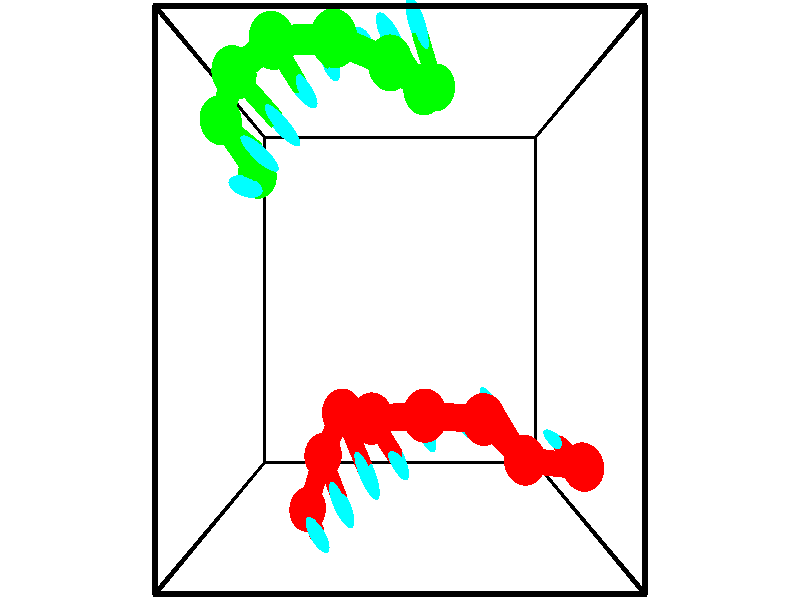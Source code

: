 // switches for output
#declare DRAW_BASES = 1; // possible values are 0, 1; only relevant for DNA ribbons
#declare DRAW_BASES_TYPE = 3; // possible values are 1, 2, 3; only relevant for DNA ribbons
#declare DRAW_FOG = 0; // set to 1 to enable fog

#include "colors.inc"

#include "transforms.inc"
background { rgb <1, 1, 1>}

#default {
   normal{
       ripples 0.25
       frequency 0.20
       turbulence 0.2
       lambda 5
   }
	finish {
		phong 0.1
		phong_size 40.
	}
}

// original window dimensions: 1024x640


// camera settings

camera {
	sky <-0, 1, 0>
	up <-0, 1, 0>
	right 1.6 * <1, 0, 0>
	location <2.5, 2.5, 11.1562>
	look_at <2.5, 2.5, 2.5>
	direction <0, 0, -8.6562>
	angle 67.0682
}


# declare cpy_camera_pos = <2.5, 2.5, 11.1562>;
# if (DRAW_FOG = 1)
fog {
	fog_type 2
	up vnormalize(cpy_camera_pos)
	color rgbt<1,1,1,0.3>
	distance 1e-5
	fog_alt 3e-3
	fog_offset 4
}
# end


// LIGHTS

# declare lum = 6;
global_settings {
	ambient_light rgb lum * <0.05, 0.05, 0.05>
	max_trace_level 15
}# declare cpy_direct_light_amount = 0.25;
light_source
{	1000 * <-1, -1, 1>,
	rgb lum * cpy_direct_light_amount
	parallel
}

light_source
{	1000 * <1, 1, -1>,
	rgb lum * cpy_direct_light_amount
	parallel
}

// strand 0

// nucleotide -1

// particle -1
sphere {
	<4.782700, 0.765379, 3.629395> 0.250000
	pigment { color rgbt <1,0,0,0> }
	no_shadow
}
cylinder {
	<4.707245, 0.831848, 3.242241>,  <4.661972, 0.871729, 3.009948>, 0.100000
	pigment { color rgbt <1,0,0,0> }
	no_shadow
}
cylinder {
	<4.707245, 0.831848, 3.242241>,  <4.782700, 0.765379, 3.629395>, 0.100000
	pigment { color rgbt <1,0,0,0> }
	no_shadow
}

// particle -1
sphere {
	<4.707245, 0.831848, 3.242241> 0.100000
	pigment { color rgbt <1,0,0,0> }
	no_shadow
}
sphere {
	0, 1
	scale<0.080000,0.200000,0.300000>
	matrix <0.524076, 0.850540, 0.043885,
		0.830518, -0.498967, -0.247531,
		-0.188638, 0.166172, -0.967885,
		4.650653, 0.881700, 2.951875>
	pigment { color rgbt <0,1,1,0> }
	no_shadow
}
cylinder {
	<4.005339, 0.888905, 3.865290>,  <4.782700, 0.765379, 3.629395>, 0.130000
	pigment { color rgbt <1,0,0,0> }
	no_shadow
}

// nucleotide -1

// particle -1
sphere {
	<4.005339, 0.888905, 3.865290> 0.250000
	pigment { color rgbt <1,0,0,0> }
	no_shadow
}
cylinder {
	<3.834351, 1.144440, 3.609428>,  <3.731757, 1.297760, 3.455912>, 0.100000
	pigment { color rgbt <1,0,0,0> }
	no_shadow
}
cylinder {
	<3.834351, 1.144440, 3.609428>,  <4.005339, 0.888905, 3.865290>, 0.100000
	pigment { color rgbt <1,0,0,0> }
	no_shadow
}

// particle -1
sphere {
	<3.834351, 1.144440, 3.609428> 0.100000
	pigment { color rgbt <1,0,0,0> }
	no_shadow
}
sphere {
	0, 1
	scale<0.080000,0.200000,0.300000>
	matrix <-0.805396, -0.590495, -0.051505,
		-0.410615, 0.493157, 0.766936,
		-0.427472, 0.638836, -0.639653,
		3.706109, 1.336091, 3.417532>
	pigment { color rgbt <0,1,1,0> }
	no_shadow
}
cylinder {
	<3.462850, 1.355682, 4.210976>,  <4.005339, 0.888905, 3.865290>, 0.130000
	pigment { color rgbt <1,0,0,0> }
	no_shadow
}

// nucleotide -1

// particle -1
sphere {
	<3.462850, 1.355682, 4.210976> 0.250000
	pigment { color rgbt <1,0,0,0> }
	no_shadow
}
cylinder {
	<3.396523, 1.264191, 3.827271>,  <3.356726, 1.209296, 3.597047>, 0.100000
	pigment { color rgbt <1,0,0,0> }
	no_shadow
}
cylinder {
	<3.396523, 1.264191, 3.827271>,  <3.462850, 1.355682, 4.210976>, 0.100000
	pigment { color rgbt <1,0,0,0> }
	no_shadow
}

// particle -1
sphere {
	<3.396523, 1.264191, 3.827271> 0.100000
	pigment { color rgbt <1,0,0,0> }
	no_shadow
}
sphere {
	0, 1
	scale<0.080000,0.200000,0.300000>
	matrix <-0.788370, -0.553621, 0.268283,
		-0.592432, 0.800742, -0.088522,
		-0.165818, -0.228727, -0.959264,
		3.346777, 1.195572, 3.539491>
	pigment { color rgbt <0,1,1,0> }
	no_shadow
}
cylinder {
	<2.778867, 1.421815, 4.394653>,  <3.462850, 1.355682, 4.210976>, 0.130000
	pigment { color rgbt <1,0,0,0> }
	no_shadow
}

// nucleotide -1

// particle -1
sphere {
	<2.778867, 1.421815, 4.394653> 0.250000
	pigment { color rgbt <1,0,0,0> }
	no_shadow
}
cylinder {
	<2.801590, 1.256454, 4.031143>,  <2.815223, 1.157238, 3.813037>, 0.100000
	pigment { color rgbt <1,0,0,0> }
	no_shadow
}
cylinder {
	<2.801590, 1.256454, 4.031143>,  <2.778867, 1.421815, 4.394653>, 0.100000
	pigment { color rgbt <1,0,0,0> }
	no_shadow
}

// particle -1
sphere {
	<2.801590, 1.256454, 4.031143> 0.100000
	pigment { color rgbt <1,0,0,0> }
	no_shadow
}
sphere {
	0, 1
	scale<0.080000,0.200000,0.300000>
	matrix <-0.858233, -0.485292, 0.167113,
		-0.510106, 0.770448, -0.382362,
		0.056806, -0.413401, -0.908775,
		2.818632, 1.132434, 3.758511>
	pigment { color rgbt <0,1,1,0> }
	no_shadow
}
cylinder {
	<2.171353, 1.354588, 4.155150>,  <2.778867, 1.421815, 4.394653>, 0.130000
	pigment { color rgbt <1,0,0,0> }
	no_shadow
}

// nucleotide -1

// particle -1
sphere {
	<2.171353, 1.354588, 4.155150> 0.250000
	pigment { color rgbt <1,0,0,0> }
	no_shadow
}
cylinder {
	<2.338539, 1.080902, 3.916100>,  <2.438851, 0.916691, 3.772669>, 0.100000
	pigment { color rgbt <1,0,0,0> }
	no_shadow
}
cylinder {
	<2.338539, 1.080902, 3.916100>,  <2.171353, 1.354588, 4.155150>, 0.100000
	pigment { color rgbt <1,0,0,0> }
	no_shadow
}

// particle -1
sphere {
	<2.338539, 1.080902, 3.916100> 0.100000
	pigment { color rgbt <1,0,0,0> }
	no_shadow
}
sphere {
	0, 1
	scale<0.080000,0.200000,0.300000>
	matrix <-0.884413, -0.456826, -0.095522,
		-0.207653, 0.568473, -0.796065,
		0.417965, -0.684214, -0.597625,
		2.463928, 0.875638, 3.736812>
	pigment { color rgbt <0,1,1,0> }
	no_shadow
}
cylinder {
	<1.766785, 1.316607, 3.534846>,  <2.171353, 1.354588, 4.155150>, 0.130000
	pigment { color rgbt <1,0,0,0> }
	no_shadow
}

// nucleotide -1

// particle -1
sphere {
	<1.766785, 1.316607, 3.534846> 0.250000
	pigment { color rgbt <1,0,0,0> }
	no_shadow
}
cylinder {
	<1.950676, 0.965469, 3.588570>,  <2.061011, 0.754787, 3.620804>, 0.100000
	pigment { color rgbt <1,0,0,0> }
	no_shadow
}
cylinder {
	<1.950676, 0.965469, 3.588570>,  <1.766785, 1.316607, 3.534846>, 0.100000
	pigment { color rgbt <1,0,0,0> }
	no_shadow
}

// particle -1
sphere {
	<1.950676, 0.965469, 3.588570> 0.100000
	pigment { color rgbt <1,0,0,0> }
	no_shadow
}
sphere {
	0, 1
	scale<0.080000,0.200000,0.300000>
	matrix <-0.867024, -0.476398, -0.145997,
		0.192148, -0.049331, -0.980125,
		0.459728, -0.877845, 0.134310,
		2.088594, 0.702116, 3.628863>
	pigment { color rgbt <0,1,1,0> }
	no_shadow
}
cylinder {
	<1.465950, 0.756971, 3.032325>,  <1.766785, 1.316607, 3.534846>, 0.130000
	pigment { color rgbt <1,0,0,0> }
	no_shadow
}

// nucleotide -1

// particle -1
sphere {
	<1.465950, 0.756971, 3.032325> 0.250000
	pigment { color rgbt <1,0,0,0> }
	no_shadow
}
cylinder {
	<1.634720, 0.522400, 3.308899>,  <1.735982, 0.381657, 3.474843>, 0.100000
	pigment { color rgbt <1,0,0,0> }
	no_shadow
}
cylinder {
	<1.634720, 0.522400, 3.308899>,  <1.465950, 0.756971, 3.032325>, 0.100000
	pigment { color rgbt <1,0,0,0> }
	no_shadow
}

// particle -1
sphere {
	<1.634720, 0.522400, 3.308899> 0.100000
	pigment { color rgbt <1,0,0,0> }
	no_shadow
}
sphere {
	0, 1
	scale<0.080000,0.200000,0.300000>
	matrix <-0.788231, -0.614088, -0.039835,
		0.447962, -0.528203, -0.721340,
		0.421926, -0.586428, 0.691434,
		1.761297, 0.346472, 3.516329>
	pigment { color rgbt <0,1,1,0> }
	no_shadow
}
cylinder {
	<1.227495, 0.098235, 2.831776>,  <1.465950, 0.756971, 3.032325>, 0.130000
	pigment { color rgbt <1,0,0,0> }
	no_shadow
}

// nucleotide -1

// particle -1
sphere {
	<1.227495, 0.098235, 2.831776> 0.250000
	pigment { color rgbt <1,0,0,0> }
	no_shadow
}
cylinder {
	<1.355408, 0.051605, 3.207893>,  <1.432155, 0.023627, 3.433563>, 0.100000
	pigment { color rgbt <1,0,0,0> }
	no_shadow
}
cylinder {
	<1.355408, 0.051605, 3.207893>,  <1.227495, 0.098235, 2.831776>, 0.100000
	pigment { color rgbt <1,0,0,0> }
	no_shadow
}

// particle -1
sphere {
	<1.355408, 0.051605, 3.207893> 0.100000
	pigment { color rgbt <1,0,0,0> }
	no_shadow
}
sphere {
	0, 1
	scale<0.080000,0.200000,0.300000>
	matrix <-0.736206, -0.655282, 0.169135,
		0.596440, -0.746335, -0.295370,
		0.319782, -0.116574, 0.940292,
		1.451342, 0.016633, 3.489981>
	pigment { color rgbt <0,1,1,0> }
	no_shadow
}
// strand 1

// nucleotide -1

// particle -1
sphere {
	<0.620890, 3.863604, 3.203605> 0.250000
	pigment { color rgbt <0,1,0,0> }
	no_shadow
}
cylinder {
	<0.630470, 3.737747, 3.583168>,  <0.636218, 3.662233, 3.810906>, 0.100000
	pigment { color rgbt <0,1,0,0> }
	no_shadow
}
cylinder {
	<0.630470, 3.737747, 3.583168>,  <0.620890, 3.863604, 3.203605>, 0.100000
	pigment { color rgbt <0,1,0,0> }
	no_shadow
}

// particle -1
sphere {
	<0.630470, 3.737747, 3.583168> 0.100000
	pigment { color rgbt <0,1,0,0> }
	no_shadow
}
sphere {
	0, 1
	scale<0.080000,0.200000,0.300000>
	matrix <0.349668, 0.891863, 0.286901,
		-0.936568, 0.324932, 0.131380,
		0.023949, -0.314642, 0.948908,
		0.637655, 3.643355, 3.867841>
	pigment { color rgbt <0,1,1,0> }
	no_shadow
}
cylinder {
	<0.287648, 4.345955, 3.701048>,  <0.620890, 3.863604, 3.203605>, 0.130000
	pigment { color rgbt <0,1,0,0> }
	no_shadow
}

// nucleotide -1

// particle -1
sphere {
	<0.287648, 4.345955, 3.701048> 0.250000
	pigment { color rgbt <0,1,0,0> }
	no_shadow
}
cylinder {
	<0.591846, 4.124756, 3.837189>,  <0.774366, 3.992036, 3.918873>, 0.100000
	pigment { color rgbt <0,1,0,0> }
	no_shadow
}
cylinder {
	<0.591846, 4.124756, 3.837189>,  <0.287648, 4.345955, 3.701048>, 0.100000
	pigment { color rgbt <0,1,0,0> }
	no_shadow
}

// particle -1
sphere {
	<0.591846, 4.124756, 3.837189> 0.100000
	pigment { color rgbt <0,1,0,0> }
	no_shadow
}
sphere {
	0, 1
	scale<0.080000,0.200000,0.300000>
	matrix <0.603223, 0.795668, -0.055079,
		-0.240348, 0.247196, 0.938684,
		0.760496, -0.552997, 0.340352,
		0.819995, 3.958857, 3.939294>
	pigment { color rgbt <0,1,1,0> }
	no_shadow
}
cylinder {
	<0.595359, 4.675000, 4.223372>,  <0.287648, 4.345955, 3.701048>, 0.130000
	pigment { color rgbt <0,1,0,0> }
	no_shadow
}

// nucleotide -1

// particle -1
sphere {
	<0.595359, 4.675000, 4.223372> 0.250000
	pigment { color rgbt <0,1,0,0> }
	no_shadow
}
cylinder {
	<0.869110, 4.429718, 4.065582>,  <1.033360, 4.282549, 3.970909>, 0.100000
	pigment { color rgbt <0,1,0,0> }
	no_shadow
}
cylinder {
	<0.869110, 4.429718, 4.065582>,  <0.595359, 4.675000, 4.223372>, 0.100000
	pigment { color rgbt <0,1,0,0> }
	no_shadow
}

// particle -1
sphere {
	<0.869110, 4.429718, 4.065582> 0.100000
	pigment { color rgbt <0,1,0,0> }
	no_shadow
}
sphere {
	0, 1
	scale<0.080000,0.200000,0.300000>
	matrix <0.625318, 0.771855, -0.114967,
		0.374974, -0.167991, 0.911687,
		0.684377, -0.613204, -0.394473,
		1.074423, 4.245757, 3.947240>
	pigment { color rgbt <0,1,1,0> }
	no_shadow
}
cylinder {
	<1.126884, 4.826436, 4.655691>,  <0.595359, 4.675000, 4.223372>, 0.130000
	pigment { color rgbt <0,1,0,0> }
	no_shadow
}

// nucleotide -1

// particle -1
sphere {
	<1.126884, 4.826436, 4.655691> 0.250000
	pigment { color rgbt <0,1,0,0> }
	no_shadow
}
cylinder {
	<1.245312, 4.688599, 4.299355>,  <1.316368, 4.605896, 4.085553>, 0.100000
	pigment { color rgbt <0,1,0,0> }
	no_shadow
}
cylinder {
	<1.245312, 4.688599, 4.299355>,  <1.126884, 4.826436, 4.655691>, 0.100000
	pigment { color rgbt <0,1,0,0> }
	no_shadow
}

// particle -1
sphere {
	<1.245312, 4.688599, 4.299355> 0.100000
	pigment { color rgbt <0,1,0,0> }
	no_shadow
}
sphere {
	0, 1
	scale<0.080000,0.200000,0.300000>
	matrix <0.592393, 0.797862, -0.111747,
		0.749275, -0.494644, 0.440357,
		0.296069, -0.344593, -0.890842,
		1.334132, 4.585221, 4.032102>
	pigment { color rgbt <0,1,1,0> }
	no_shadow
}
cylinder {
	<1.799844, 4.816350, 4.736759>,  <1.126884, 4.826436, 4.655691>, 0.130000
	pigment { color rgbt <0,1,0,0> }
	no_shadow
}

// nucleotide -1

// particle -1
sphere {
	<1.799844, 4.816350, 4.736759> 0.250000
	pigment { color rgbt <0,1,0,0> }
	no_shadow
}
cylinder {
	<1.727516, 4.832809, 4.343697>,  <1.684119, 4.842685, 4.107860>, 0.100000
	pigment { color rgbt <0,1,0,0> }
	no_shadow
}
cylinder {
	<1.727516, 4.832809, 4.343697>,  <1.799844, 4.816350, 4.736759>, 0.100000
	pigment { color rgbt <0,1,0,0> }
	no_shadow
}

// particle -1
sphere {
	<1.727516, 4.832809, 4.343697> 0.100000
	pigment { color rgbt <0,1,0,0> }
	no_shadow
}
sphere {
	0, 1
	scale<0.080000,0.200000,0.300000>
	matrix <0.853478, 0.503074, -0.135983,
		0.488752, -0.863263, -0.126087,
		-0.180820, 0.041150, -0.982655,
		1.673270, 4.845154, 4.048900>
	pigment { color rgbt <0,1,1,0> }
	no_shadow
}
cylinder {
	<2.391878, 4.688941, 4.459753>,  <1.799844, 4.816350, 4.736759>, 0.130000
	pigment { color rgbt <0,1,0,0> }
	no_shadow
}

// nucleotide -1

// particle -1
sphere {
	<2.391878, 4.688941, 4.459753> 0.250000
	pigment { color rgbt <0,1,0,0> }
	no_shadow
}
cylinder {
	<2.201580, 4.874115, 4.160591>,  <2.087401, 4.985219, 3.981094>, 0.100000
	pigment { color rgbt <0,1,0,0> }
	no_shadow
}
cylinder {
	<2.201580, 4.874115, 4.160591>,  <2.391878, 4.688941, 4.459753>, 0.100000
	pigment { color rgbt <0,1,0,0> }
	no_shadow
}

// particle -1
sphere {
	<2.201580, 4.874115, 4.160591> 0.100000
	pigment { color rgbt <0,1,0,0> }
	no_shadow
}
sphere {
	0, 1
	scale<0.080000,0.200000,0.300000>
	matrix <0.867028, 0.389972, -0.310136,
		0.148088, -0.795999, -0.586904,
		-0.475744, 0.462934, -0.747903,
		2.058857, 5.012995, 3.936220>
	pigment { color rgbt <0,1,1,0> }
	no_shadow
}
cylinder {
	<2.790725, 4.620395, 3.851399>,  <2.391878, 4.688941, 4.459753>, 0.130000
	pigment { color rgbt <0,1,0,0> }
	no_shadow
}

// nucleotide -1

// particle -1
sphere {
	<2.790725, 4.620395, 3.851399> 0.250000
	pigment { color rgbt <0,1,0,0> }
	no_shadow
}
cylinder {
	<2.560558, 4.942230, 3.792702>,  <2.422458, 5.135331, 3.757483>, 0.100000
	pigment { color rgbt <0,1,0,0> }
	no_shadow
}
cylinder {
	<2.560558, 4.942230, 3.792702>,  <2.790725, 4.620395, 3.851399>, 0.100000
	pigment { color rgbt <0,1,0,0> }
	no_shadow
}

// particle -1
sphere {
	<2.560558, 4.942230, 3.792702> 0.100000
	pigment { color rgbt <0,1,0,0> }
	no_shadow
}
sphere {
	0, 1
	scale<0.080000,0.200000,0.300000>
	matrix <0.813848, 0.545552, -0.200062,
		-0.080912, -0.234546, -0.968732,
		-0.575417, 0.804588, -0.146743,
		2.387933, 5.183607, 3.748679>
	pigment { color rgbt <0,1,1,0> }
	no_shadow
}
cylinder {
	<2.973528, 4.823140, 3.233726>,  <2.790725, 4.620395, 3.851399>, 0.130000
	pigment { color rgbt <0,1,0,0> }
	no_shadow
}

// nucleotide -1

// particle -1
sphere {
	<2.973528, 4.823140, 3.233726> 0.250000
	pigment { color rgbt <0,1,0,0> }
	no_shadow
}
cylinder {
	<2.826691, 5.147949, 3.415215>,  <2.738588, 5.342834, 3.524107>, 0.100000
	pigment { color rgbt <0,1,0,0> }
	no_shadow
}
cylinder {
	<2.826691, 5.147949, 3.415215>,  <2.973528, 4.823140, 3.233726>, 0.100000
	pigment { color rgbt <0,1,0,0> }
	no_shadow
}

// particle -1
sphere {
	<2.826691, 5.147949, 3.415215> 0.100000
	pigment { color rgbt <0,1,0,0> }
	no_shadow
}
sphere {
	0, 1
	scale<0.080000,0.200000,0.300000>
	matrix <0.868956, 0.473411, -0.144213,
		-0.331901, 0.341324, -0.879397,
		-0.367093, 0.812022, 0.453721,
		2.716563, 5.391556, 3.551331>
	pigment { color rgbt <0,1,1,0> }
	no_shadow
}
// box output
cylinder {
	<0.000000, 0.000000, 0.000000>,  <5.000000, 0.000000, 0.000000>, 0.025000
	pigment { color rgbt <0,0,0,0> }
	no_shadow
}
cylinder {
	<0.000000, 0.000000, 0.000000>,  <0.000000, 5.000000, 0.000000>, 0.025000
	pigment { color rgbt <0,0,0,0> }
	no_shadow
}
cylinder {
	<0.000000, 0.000000, 0.000000>,  <0.000000, 0.000000, 5.000000>, 0.025000
	pigment { color rgbt <0,0,0,0> }
	no_shadow
}
cylinder {
	<5.000000, 5.000000, 5.000000>,  <0.000000, 5.000000, 5.000000>, 0.025000
	pigment { color rgbt <0,0,0,0> }
	no_shadow
}
cylinder {
	<5.000000, 5.000000, 5.000000>,  <5.000000, 0.000000, 5.000000>, 0.025000
	pigment { color rgbt <0,0,0,0> }
	no_shadow
}
cylinder {
	<5.000000, 5.000000, 5.000000>,  <5.000000, 5.000000, 0.000000>, 0.025000
	pigment { color rgbt <0,0,0,0> }
	no_shadow
}
cylinder {
	<0.000000, 0.000000, 5.000000>,  <0.000000, 5.000000, 5.000000>, 0.025000
	pigment { color rgbt <0,0,0,0> }
	no_shadow
}
cylinder {
	<0.000000, 0.000000, 5.000000>,  <5.000000, 0.000000, 5.000000>, 0.025000
	pigment { color rgbt <0,0,0,0> }
	no_shadow
}
cylinder {
	<5.000000, 5.000000, 0.000000>,  <0.000000, 5.000000, 0.000000>, 0.025000
	pigment { color rgbt <0,0,0,0> }
	no_shadow
}
cylinder {
	<5.000000, 5.000000, 0.000000>,  <5.000000, 0.000000, 0.000000>, 0.025000
	pigment { color rgbt <0,0,0,0> }
	no_shadow
}
cylinder {
	<5.000000, 0.000000, 5.000000>,  <5.000000, 0.000000, 0.000000>, 0.025000
	pigment { color rgbt <0,0,0,0> }
	no_shadow
}
cylinder {
	<0.000000, 5.000000, 0.000000>,  <0.000000, 5.000000, 5.000000>, 0.025000
	pigment { color rgbt <0,0,0,0> }
	no_shadow
}
// end of box output
